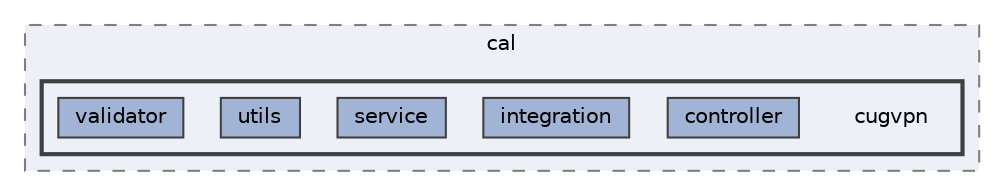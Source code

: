 digraph "repository/cug-vpn-service/src/test/java/com/sterlite/cal/cugvpn"
{
 // LATEX_PDF_SIZE
  bgcolor="transparent";
  edge [fontname=Helvetica,fontsize=10,labelfontname=Helvetica,labelfontsize=10];
  node [fontname=Helvetica,fontsize=10,shape=box,height=0.2,width=0.4];
  compound=true
  subgraph clusterdir_97cd08b0aeb6265e613d9cf316d14a68 {
    graph [ bgcolor="#edf0f7", pencolor="grey50", label="cal", fontname=Helvetica,fontsize=10 style="filled,dashed", URL="dir_97cd08b0aeb6265e613d9cf316d14a68.html",tooltip=""]
  subgraph clusterdir_3e58261bcbaa8af5ec5de3b40d922621 {
    graph [ bgcolor="#edf0f7", pencolor="grey25", label="", fontname=Helvetica,fontsize=10 style="filled,bold", URL="dir_3e58261bcbaa8af5ec5de3b40d922621.html",tooltip=""]
    dir_3e58261bcbaa8af5ec5de3b40d922621 [shape=plaintext, label="cugvpn"];
  dir_18eb66e79536f54a9c8c875b63aa57be [label="controller", fillcolor="#a2b4d6", color="grey25", style="filled", URL="dir_18eb66e79536f54a9c8c875b63aa57be.html",tooltip=""];
  dir_9bdb774ab67a7009f876b4c55da6521a [label="integration", fillcolor="#a2b4d6", color="grey25", style="filled", URL="dir_9bdb774ab67a7009f876b4c55da6521a.html",tooltip=""];
  dir_841112de77139a26b649da59c4d4beff [label="service", fillcolor="#a2b4d6", color="grey25", style="filled", URL="dir_841112de77139a26b649da59c4d4beff.html",tooltip=""];
  dir_75a01d399ced8c17d08e0da50b41d360 [label="utils", fillcolor="#a2b4d6", color="grey25", style="filled", URL="dir_75a01d399ced8c17d08e0da50b41d360.html",tooltip=""];
  dir_3595e1a3d87771054fda35d4f726b3a8 [label="validator", fillcolor="#a2b4d6", color="grey25", style="filled", URL="dir_3595e1a3d87771054fda35d4f726b3a8.html",tooltip=""];
  }
  }
}
